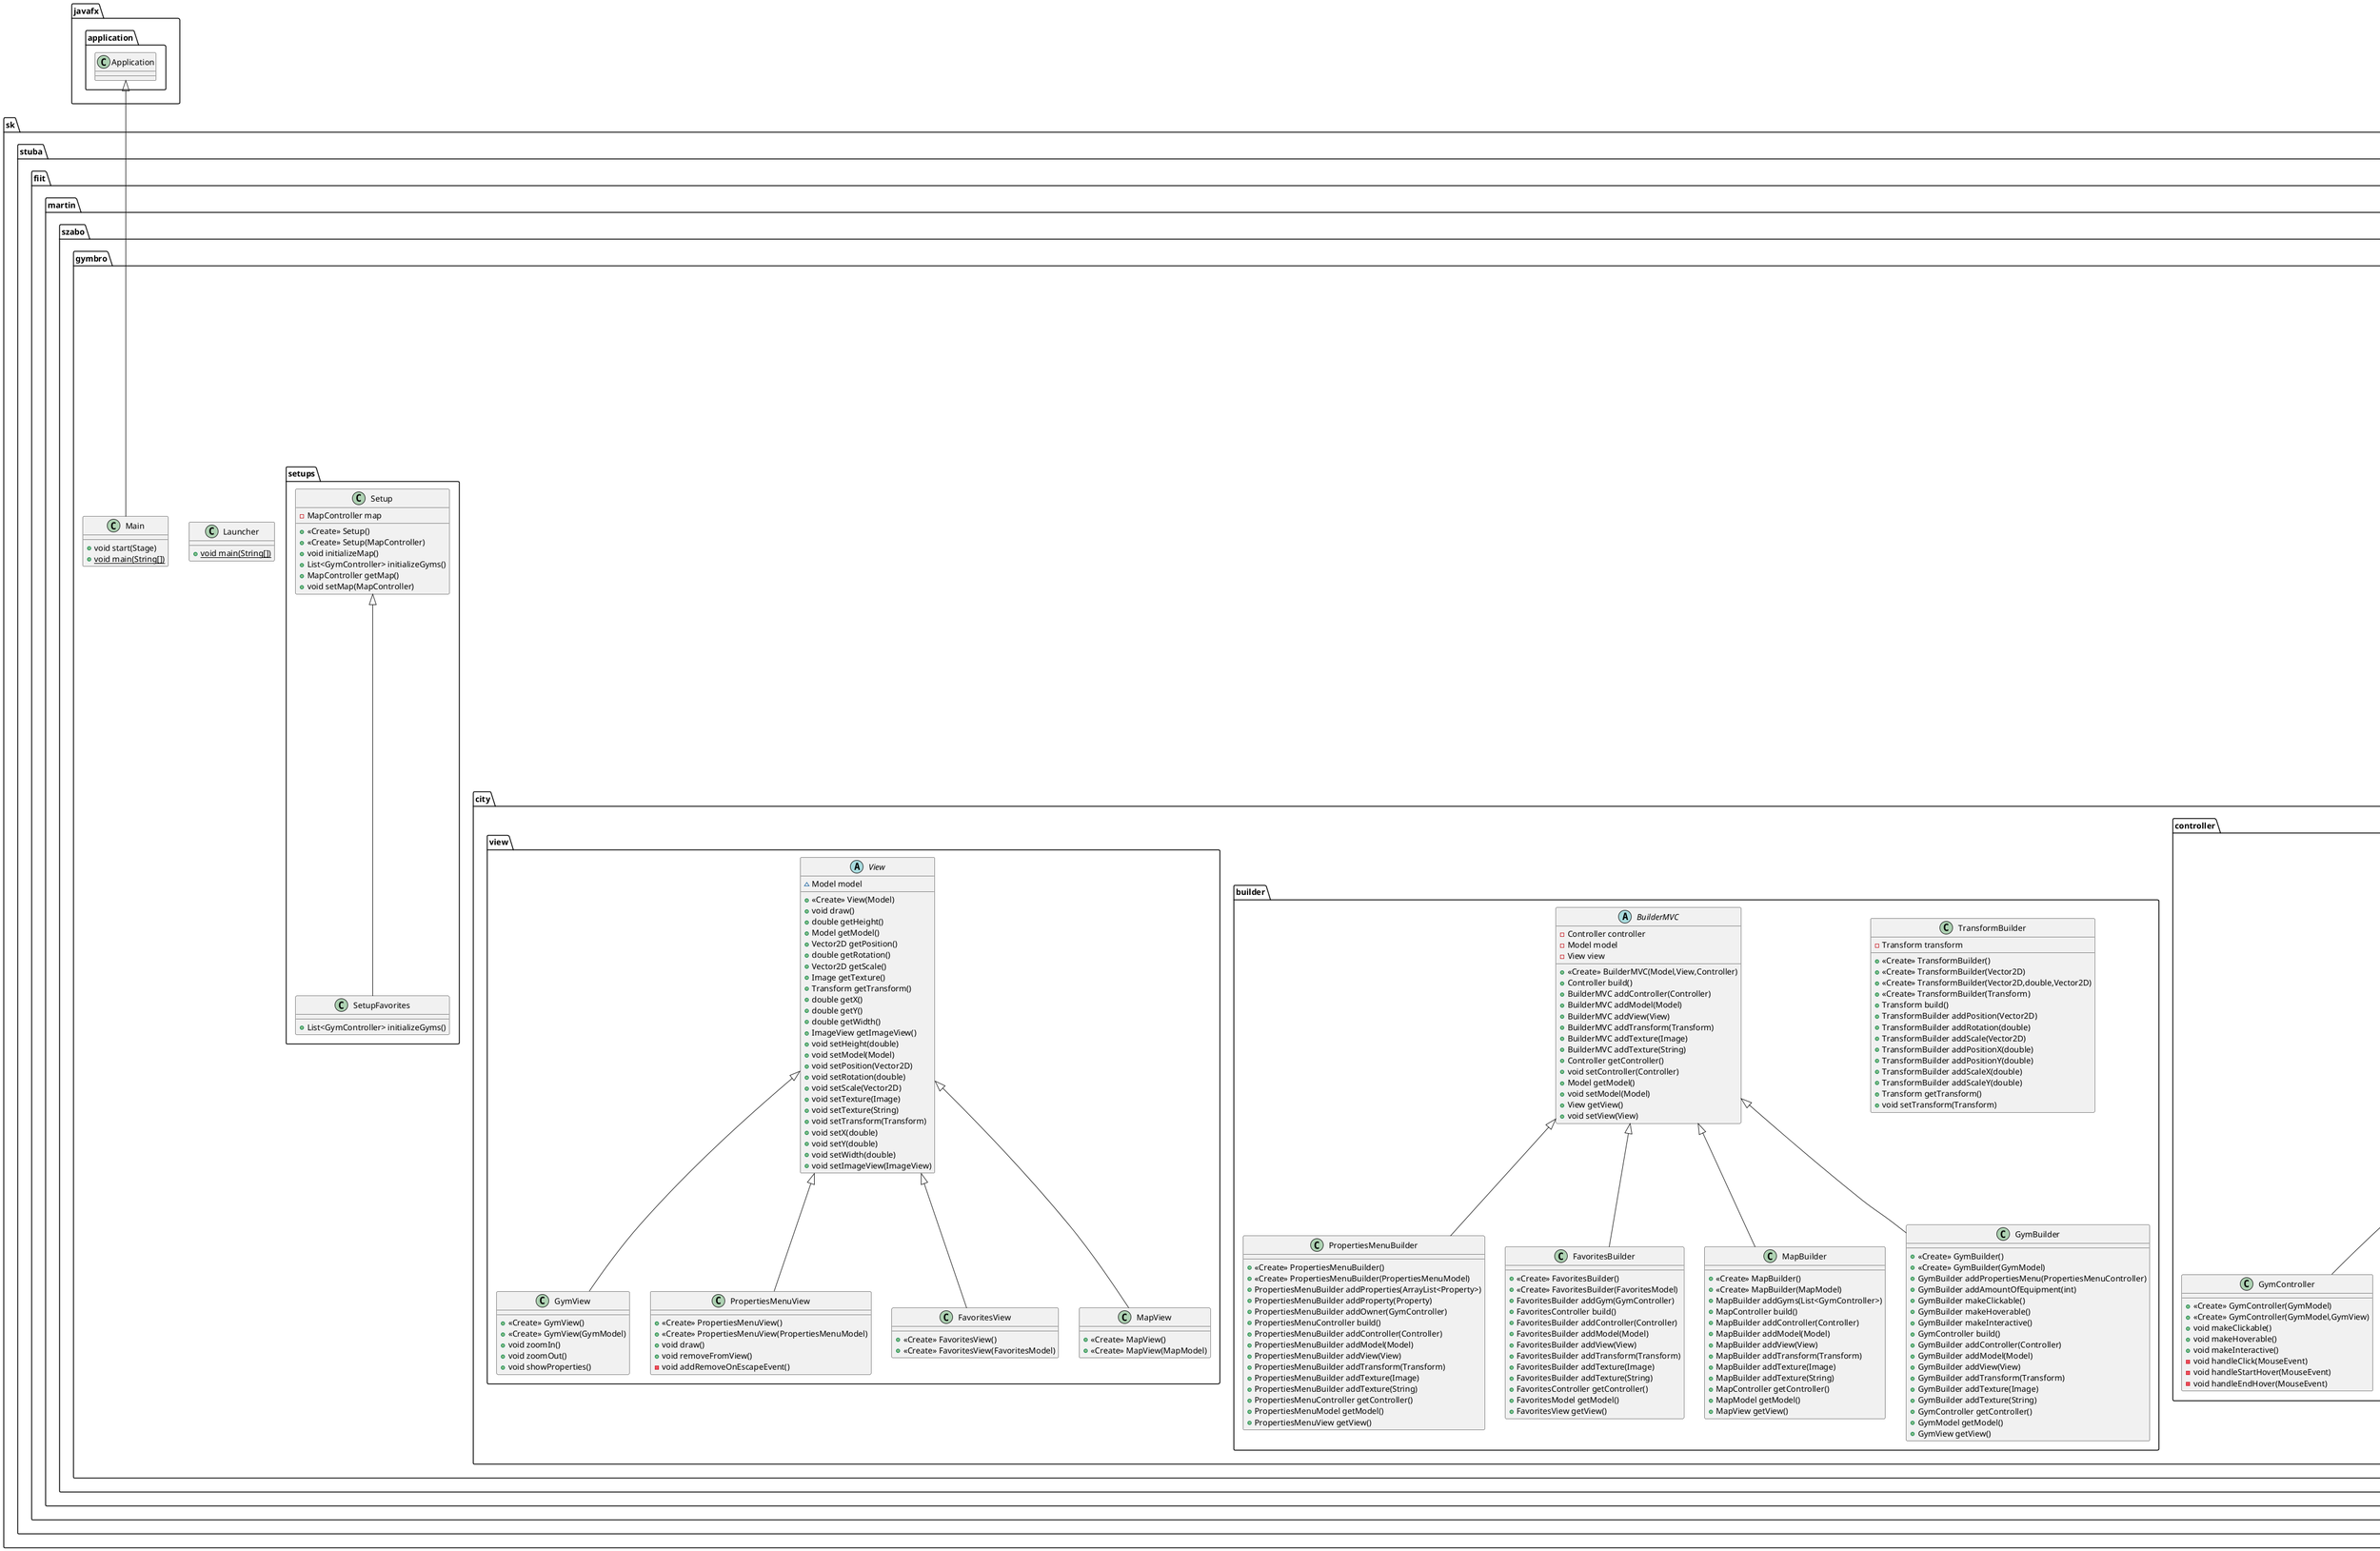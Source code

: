 @startuml
class sk.stuba.fiit.martin.szabo.gymbro.window.Window {
- {static} Window instance
- SceneManager sceneManager
- SceneEventManager eventManager
- Transform transform
- Setup windowSetup
- GymController focusedGym
- <<Create>> Window()
+ void start(Stage)
- void setupBackToMainMenuEvent()
+ void handleBackToMainMenu()
+ void handleFavorites()
+ boolean isFocusedGymFavorite()
+ void handleQuit()
+ Node lookup(String)
+ GymController getFocusedGym()
+ void setFocusedGym(GymController)
+ SceneEventManager getEventManager()
+ {static} Window getInstance()
+ Stage getStage()
+ Scene getScene()
+ SceneManager getSceneManager()
+ Transform getTransform()
+ Vector2D getPosition()
+ double getRotation()
+ Vector2D getScale()
+ double getX()
+ double getY()
+ double getWidth()
+ double getHeight()
+ Setup getWindowSetup()
+ void setEventManager(SceneEventManager)
+ void setSceneManager(SceneManager)
+ void setTransform(Transform)
+ void setPosition(Vector2D)
+ void setRotation(double)
+ void setScale(Vector2D)
+ void setX(double)
+ void setY(double)
+ void setWidth(double)
+ void setHeight(double)
+ void setWindowSetup(Setup)
}
class sk.stuba.fiit.martin.szabo.gymbro.managers.event.EventEntry {
- EventType<T> event
- EventHandler<? super T> handler
+ <<Create>> EventEntry(EventType<T>,EventHandler<? super T>)
+ EventType<T> getEvent()
+ void setEvent(EventType<T>)
+ EventHandler<? super T> getHandler()
+ void setHandler(EventHandler<? super T>)
}
class sk.stuba.fiit.martin.szabo.gymbro.window.fxml.PropertiesMenuFxmlController {
# void back()
+ void handleFavorites(ActionEvent)
+ {static} void initializeFavoritesButtonState(Button)
}
interface sk.stuba.fiit.martin.szabo.gymbro.file.Serialization {
~ String addStringProperty(String,String,int,boolean,boolean)
~ String addIntProperty(String,int,int,boolean,boolean)
~ String addFloatProperty(String,float,int,boolean,boolean)
~ String addDoubleProperty(String,double,int,boolean,boolean)
~ String addBooleanProperty(String,boolean,int,boolean,boolean)
~ String beginObjectProperty(String,int)
~ String endObjectProperty(int)
~ String addTabs(int)
~ String addEnding(boolean,boolean)
~ String serialize(int)
}
class sk.stuba.fiit.martin.szabo.gymbro.city.factory.GymFactory {
+ <<Create>> GymFactory()
+ GymController createLifeGymGym(Places)
+ GymController createFitinnGym(Places)
}
class sk.stuba.fiit.martin.szabo.gymbro.utils.Property {
- String name
- Object value
+ <<Create>> Property()
+ <<Create>> Property(String,Object)
+ String getName()
+ void setName(String)
+ Object getValue()
+ void setValue(Object)
+ String serialize(int)
+ {static} Property deserialize()
+ String toString()
}
abstract class sk.stuba.fiit.martin.szabo.gymbro.city.model.Model {
~ ImageView imageView
~ Transform transform
~ Image texture
# <<Create>> Model()
# <<Create>> Model(Transform,Image)
# <<Create>> Model(Transform,String)
+ double getHeight()
+ ImageView getImageView()
+ Vector2D getPosition()
+ double getRotation()
+ Vector2D getScale()
+ Image getTexture()
+ Transform getTransform()
+ double getX()
+ double getY()
+ double getWidth()
+ void setHeight(double)
+ void setImageView(ImageView)
+ void setPosition(Vector2D)
+ void setRotation(double)
+ void setScale(Vector2D)
+ void setTexture(Image)
+ void setTexture(String)
+ void setTransform(Transform)
+ void setX(double)
+ void setY(double)
+ void setWidth(double)
}
class sk.stuba.fiit.martin.szabo.gymbro.window.fxml.FavoritesMenuFxmlController {
+ void favoritesMap()
+ void showMenu()
+ void backToMainMenu()
+ void saveFavorites()
}
class sk.stuba.fiit.martin.szabo.gymbro.city.controller.GymController {
+ <<Create>> GymController(GymModel)
+ <<Create>> GymController(GymModel,GymView)
+ void makeClickable()
+ void makeHoverable()
+ void makeInteractive()
- void handleClick(MouseEvent)
- void handleStartHover(MouseEvent)
- void handleEndHover(MouseEvent)
}
class sk.stuba.fiit.martin.szabo.gymbro.city.builder.PropertiesMenuBuilder {
+ <<Create>> PropertiesMenuBuilder()
+ <<Create>> PropertiesMenuBuilder(PropertiesMenuModel)
+ PropertiesMenuBuilder addProperties(ArrayList<Property>)
+ PropertiesMenuBuilder addProperty(Property)
+ PropertiesMenuBuilder addOwner(GymController)
+ PropertiesMenuController build()
+ PropertiesMenuBuilder addController(Controller)
+ PropertiesMenuBuilder addModel(Model)
+ PropertiesMenuBuilder addView(View)
+ PropertiesMenuBuilder addTransform(Transform)
+ PropertiesMenuBuilder addTexture(Image)
+ PropertiesMenuBuilder addTexture(String)
+ PropertiesMenuController getController()
+ PropertiesMenuModel getModel()
+ PropertiesMenuView getView()
}
class sk.stuba.fiit.martin.szabo.gymbro.file.Parser {
- {static} int offset
- {static} int line
- {static} byte[] bytes
- <<Create>> Parser()
+ {static} byte[] getBytes()
+ {static} void openFile(String)
+ {static} byte[] readAllBytes(InputStream)
+ {static} void skipWhitespace()
+ {static} char peek()
+ {static} char advance()
+ {static} void consume(char)
+ {static} boolean atEnd()
+ {static} int parseInt()
+ {static} double parseDouble()
+ {static} float parseFloat()
+ {static} String parseString()
+ {static} boolean parseBoolean()
- {static} boolean isDigit(char)
+ {static} void consumeBeginObjectProperty(String)
+ {static} void consumeEndObjectProperty()
+ {static} String consumeStringProperty(String)
+ {static} int consumeIntProperty(String)
+ {static} double consumeDoubleProperty(String)
+ {static} float consumeFloatProperty(String)
+ {static} boolean consumeBooleanProperty(String)
- {static} void consumeProperty(String)
- {static} void checkString(String)
- {static} void consumeBoolean(boolean)
+ {static} FavoritesController parseFavorites()
+ {static} GymController parseGymModel()
+ {static} Property parseProperty()
- {static} Object findPlace(String)
}
class sk.stuba.fiit.martin.szabo.gymbro.city.view.GymView {
+ <<Create>> GymView()
+ <<Create>> GymView(GymModel)
+ void zoomIn()
+ void zoomOut()
+ void showProperties()
}
class sk.stuba.fiit.martin.szabo.gymbro.city.builder.FavoritesBuilder {
+ <<Create>> FavoritesBuilder()
+ <<Create>> FavoritesBuilder(FavoritesModel)
+ FavoritesBuilder addGym(GymController)
+ FavoritesController build()
+ FavoritesBuilder addController(Controller)
+ FavoritesBuilder addModel(Model)
+ FavoritesBuilder addView(View)
+ FavoritesBuilder addTransform(Transform)
+ FavoritesBuilder addTexture(Image)
+ FavoritesBuilder addTexture(String)
+ FavoritesController getController()
+ FavoritesModel getModel()
+ FavoritesView getView()
}
class sk.stuba.fiit.martin.szabo.gymbro.city.view.PropertiesMenuView {
+ <<Create>> PropertiesMenuView()
+ <<Create>> PropertiesMenuView(PropertiesMenuModel)
+ void draw()
+ void removeFromView()
- void addRemoveOnEscapeEvent()
}
class sk.stuba.fiit.martin.szabo.gymbro.handlers.FavoritesHandler {
- {static} FavoritesController favorites
- <<Create>> FavoritesHandler()
+ {static} FavoritesController initalizeFavorites()
+ {static} FavoritesController getFavorites()
+ {static} void setFavorites(FavoritesController)
+ {static} void save(String)
+ {static} void load()
}
class sk.stuba.fiit.martin.szabo.gymbro.setups.Setup {
- MapController map
+ <<Create>> Setup()
+ <<Create>> Setup(MapController)
+ void initializeMap()
+ List<GymController> initializeGyms()
+ MapController getMap()
+ void setMap(MapController)
}
class sk.stuba.fiit.martin.szabo.gymbro.window.fxml.MapFxmlController {
+ <<Create>> MapFxmlController()
+ void run(Setup)
+ void initializeScene()
- void initializeSetup(Setup)
+ void showMap()
+ void showFavoritesMap()
+ void back()
}
class sk.stuba.fiit.martin.szabo.gymbro.window.fxml.MainMenuFxmlController {
# void startMap()
# void goToFavoritesMenu()
+ void quit()
}
class sk.stuba.fiit.martin.szabo.gymbro.city.builder.TransformBuilder {
- Transform transform
+ <<Create>> TransformBuilder()
+ <<Create>> TransformBuilder(Vector2D)
+ <<Create>> TransformBuilder(Vector2D,double,Vector2D)
+ <<Create>> TransformBuilder(Transform)
+ Transform build()
+ TransformBuilder addPosition(Vector2D)
+ TransformBuilder addRotation(double)
+ TransformBuilder addScale(Vector2D)
+ TransformBuilder addPositionX(double)
+ TransformBuilder addPositionY(double)
+ TransformBuilder addScaleX(double)
+ TransformBuilder addScaleY(double)
+ Transform getTransform()
+ void setTransform(Transform)
}
class sk.stuba.fiit.martin.szabo.gymbro.city.model.FavoritesModel {
- ArrayList<GymController> favorites
+ <<Create>> FavoritesModel()
+ <<Create>> FavoritesModel(Transform,Image)
+ <<Create>> FavoritesModel(Transform,String)
+ <<Create>> FavoritesModel(Transform,Image,ArrayList<GymController>)
+ <<Create>> FavoritesModel(Transform,String,ArrayList<GymController>)
+ String serialize(int)
+ {static} FavoritesModel deserialize()
+ ArrayList<GymController> getFavorites()
+ void setFavorites(ArrayList<GymController>)
}
class sk.stuba.fiit.martin.szabo.gymbro.Launcher {
+ {static} void main(String[])
}
class sk.stuba.fiit.martin.szabo.gymbro.managers.event.SceneEventManager {
- EventManager<? extends KeyEvent> keyEventManager
- EventManager<? extends MouseEvent> mouseEventManager
- Scene owner
+ <<Create>> SceneEventManager(Scene)
+ EventManager<? extends KeyEvent> getKeys()
+ void setKeys(EventManager<? extends KeyEvent>)
+ EventManager<? extends MouseEvent> getMouse()
+ void setMouse(EventManager<? extends MouseEvent>)
+ Scene getOwner()
+ void setOwner(Scene)
}
abstract class sk.stuba.fiit.martin.szabo.gymbro.city.controller.Controller {
- Model model
- View view
# <<Create>> Controller(Model,View)
+ void draw()
+ double getHeight()
+ ImageView getImageView()
+ Model getModel()
+ Vector2D getPosition()
+ double getRotation()
+ Vector2D getScale()
+ Image getTexture()
+ Transform getTransform()
+ View getView()
+ double getX()
+ double getY()
+ double getWidth()
+ void setHeight(double)
+ void setImageView(ImageView)
+ void setModel(Model)
+ void setPosition(Vector2D)
+ void setRotation(double)
+ void setScale(Vector2D)
+ void setTexture(Image)
+ void setTexture(String)
+ void setTransform(Transform)
+ void setView(View)
+ void setX(double)
+ void setY(double)
+ void setWidth(double)
}
class sk.stuba.fiit.martin.szabo.gymbro.utils.Transform {
- Vector2D position
- double rotation
- Vector2D scale
+ <<Create>> Transform(Vector2D)
+ <<Create>> Transform()
+ <<Create>> Transform(Vector2D,double,Vector2D)
+ Transform copy()
+ String toString()
+ Vector2D getPosition()
+ void setPosition(Vector2D)
+ double getRotation()
+ void setRotation(double)
+ Vector2D getScale()
+ void setScale(Vector2D)
+ String serialize(int)
+ {static} Transform deserialize()
}
class sk.stuba.fiit.martin.szabo.gymbro.utils.Vector2D {
- double x
- double y
+ <<Create>> Vector2D(double,double)
+ <<Create>> Vector2D()
+ Vector2D add(Vector2D)
+ Vector2D subtract(Vector2D)
+ Vector2D multiply(Vector2D)
+ Vector2D divide(Vector2D)
+ Vector2D copy()
+ double getX()
+ void setX(double)
+ double getY()
+ void setY(double)
+ String serialize(int)
+ {static} Vector2D deserialize()
+ boolean equals(Object)
+ int hashCode()
}
class sk.stuba.fiit.martin.szabo.gymbro.managers.scene.SceneManager {
- HashMap<String,Pane> paneMap
- Scene scene
- Stage stage
+ <<Create>> SceneManager(Scene)
+ void addPane(String,Pane)
+ void removePane(String)
+ void activate(String)
+ Parent getActive()
+ String getActiveName()
+ {static} Pane loadFxml(String)
+ Scene getScene()
+ HashMap<String,Pane> getPaneMap()
+ Stage getStage()
+ void setStage(Stage)
}
abstract class sk.stuba.fiit.martin.szabo.gymbro.city.view.View {
~ Model model
+ <<Create>> View(Model)
+ void draw()
+ double getHeight()
+ Model getModel()
+ Vector2D getPosition()
+ double getRotation()
+ Vector2D getScale()
+ Image getTexture()
+ Transform getTransform()
+ double getX()
+ double getY()
+ double getWidth()
+ ImageView getImageView()
+ void setHeight(double)
+ void setModel(Model)
+ void setPosition(Vector2D)
+ void setRotation(double)
+ void setScale(Vector2D)
+ void setTexture(Image)
+ void setTexture(String)
+ void setTransform(Transform)
+ void setX(double)
+ void setY(double)
+ void setWidth(double)
+ void setImageView(ImageView)
}
class sk.stuba.fiit.martin.szabo.gymbro.city.model.PropertiesMenuModel {
- ArrayList<Property> properties
- GymController owner
+ <<Create>> PropertiesMenuModel()
+ <<Create>> PropertiesMenuModel(ArrayList<Property>,Transform,Image,GymController)
+ <<Create>> PropertiesMenuModel(ArrayList<Property>,Transform,String,GymController)
+ String serialize(int)
+ {static} PropertiesMenuModel deserialize()
+ ArrayList<Property> getProperties()
+ void setProperties(ArrayList<Property>)
+ GymController getOwner()
+ void setOwner(GymController)
+ boolean equals(Object)
+ int hashCode()
}
class sk.stuba.fiit.martin.szabo.gymbro.handlers.ImageViewHandler {
- ImageView view
+ <<Create>> ImageViewHandler()
+ ImageView initialize(Image,Transform)
+ ImageView getView()
+ void setView(ImageView)
}
class sk.stuba.fiit.martin.szabo.gymbro.managers.event.EventManager {
- Scene owner
- HashMap<String,EventEntry<T>> handlers
+ <<Create>> EventManager(Scene)
+ void addEvent(String,EventType<? super T>,EventHandler<? super T>)
- void removeEventEntry(EventEntry<T>)
+ void removeEvent(String)
+ void removeEvent(EventHandler<? super T>)
+ Map<String,EventEntry<T>> getHandlers()
+ Scene getOwner()
}
class sk.stuba.fiit.martin.szabo.gymbro.city.controller.FavoritesController {
+ <<Create>> FavoritesController(FavoritesModel)
+ <<Create>> FavoritesController(FavoritesModel,FavoritesView)
+ GymController findGym(GymController)
}
class sk.stuba.fiit.martin.szabo.gymbro.utils.Constants {
+ {static} int SCREEN_WIDTH
+ {static} int SCREEN_HEIGHT
+ {static} String SCREEN_TITLE
+ {static} boolean SCREEN_RESIZABLE
+ {static} double LABLE_LAYOUT_X
+ {static} double LABLE_LAYOUT_Y
+ {static} String LABLE_FONT_TYPE
+ {static} double LABLE_FONT_SIZE
+ {static} String ID_GYM_MENU_PANE
+ {static} String ID_MAP_PANE
+ {static} String ID_MAIN_MENU_PANE
+ {static} String ID_PROPERTY_REMOVE_ON_ESCAPE_EVENT
+ {static} String ID_BACK_TO_MAIN_MENU_EVENT
+ {static} String ID_FAVORITES_MENU_PANE
+ {static} double MOUSE_OFFSET_X
+ {static} double MOUSE_OFFSET_Y
+ {static} int BUTTON_OFFSET_X
+ {static} int BUTTON_OFFSET_Y
+ {static} int BUTTON_SPACING_HZ
+ {static} int BUTTON_SPACING_VT
+ {static} int BUTTON_HEIGHT
+ {static} int BUTTON_WIDTH
+ {static} int TAB_WIDTH
+ {static} int TAB_HEIGHT
+ {static} int TAB_OFFSET_X
+ {static} int TAB_OFFSET_Y
+ {static} int TAB_HORIZONTAL_SPACING
- <<Create>> Constants()
}
enum sk.stuba.fiit.martin.szabo.gymbro.utils.Places {
+  DUBRAVKA
+  LAMAC
+  DEVIN
+  KARLOVA_VES
+  DEVINSKA_NOVA_VES
+  ZAHORSKA_BYSTRICA
+  STARE_MESTO
+  NOVE_MESTO
+  RACA
+  VAJNORY
+  PETRZALKA
+  RUZINOV
+  VRAKUNA
+  PODUNAJSKE_BISKUPICE
+  JAROVCE
+  RUSOVCE
+  CUNOVO
- String label
- Vector2D position
~ <<Create>> Places(String,Vector2D)
+ String getLabel()
+ Vector2D getPosition()
+ String toString()
}
class sk.stuba.fiit.martin.szabo.gymbro.Main {
+ void start(Stage)
+ {static} void main(String[])
}
abstract class sk.stuba.fiit.martin.szabo.gymbro.city.builder.BuilderMVC {
- Controller controller
- Model model
- View view
+ <<Create>> BuilderMVC(Model,View,Controller)
+ Controller build()
+ BuilderMVC addController(Controller)
+ BuilderMVC addModel(Model)
+ BuilderMVC addView(View)
+ BuilderMVC addTransform(Transform)
+ BuilderMVC addTexture(Image)
+ BuilderMVC addTexture(String)
+ Controller getController()
+ void setController(Controller)
+ Model getModel()
+ void setModel(Model)
+ View getView()
+ void setView(View)
}
class sk.stuba.fiit.martin.szabo.gymbro.city.builder.MapBuilder {
+ <<Create>> MapBuilder()
+ <<Create>> MapBuilder(MapModel)
+ MapBuilder addGyms(List<GymController>)
+ MapController build()
+ MapBuilder addController(Controller)
+ MapBuilder addModel(Model)
+ MapBuilder addView(View)
+ MapBuilder addTransform(Transform)
+ MapBuilder addTexture(Image)
+ MapBuilder addTexture(String)
+ MapController getController()
+ MapModel getModel()
+ MapView getView()
}
class sk.stuba.fiit.martin.szabo.gymbro.city.model.GymModel {
- int amountOfEquipment
- PropertiesMenuController propertiesMenu
+ <<Create>> GymModel()
+ <<Create>> GymModel(Transform,int,Image)
+ <<Create>> GymModel(Transform,int,String)
+ String serialize(int)
+ {static} Property deserialize()
+ int getAmountOfEquipment()
+ void setAmountOfEquipment(int)
+ PropertiesMenuController getPropertiesMenu()
+ void setPropertiesMenu(PropertiesMenuController)
+ boolean equals(Object)
+ int hashCode()
}
class sk.stuba.fiit.martin.szabo.gymbro.city.controller.MapController {
+ <<Create>> MapController(MapModel,MapView)
+ void draw()
+ void calculatePath(GymController,Vector2D)
+ List<GymController> getGyms()
+ void setGyms(List<GymController>)
}
class sk.stuba.fiit.martin.szabo.gymbro.setups.SetupFavorites {
+ List<GymController> initializeGyms()
}
class sk.stuba.fiit.martin.szabo.gymbro.city.view.FavoritesView {
+ <<Create>> FavoritesView()
+ <<Create>> FavoritesView(FavoritesModel)
}
class sk.stuba.fiit.martin.szabo.gymbro.city.builder.GymBuilder {
+ <<Create>> GymBuilder()
+ <<Create>> GymBuilder(GymModel)
+ GymBuilder addPropertiesMenu(PropertiesMenuController)
+ GymBuilder addAmountOfEquipment(int)
+ GymBuilder makeClickable()
+ GymBuilder makeHoverable()
+ GymBuilder makeInteractive()
+ GymController build()
+ GymBuilder addController(Controller)
+ GymBuilder addModel(Model)
+ GymBuilder addView(View)
+ GymBuilder addTransform(Transform)
+ GymBuilder addTexture(Image)
+ GymBuilder addTexture(String)
+ GymController getController()
+ GymModel getModel()
+ GymView getView()
}
class sk.stuba.fiit.martin.szabo.gymbro.city.controller.PropertiesMenuController {
+ <<Create>> PropertiesMenuController(PropertiesMenuModel)
+ <<Create>> PropertiesMenuController(PropertiesMenuModel,PropertiesMenuView)
+ ArrayList<Property> getProperties()
+ void setProperties(ArrayList<Property>)
+ GymController getOwner()
+ void setOwner(GymController)
}
class sk.stuba.fiit.martin.szabo.gymbro.city.model.MapModel {
- ArrayList<GymController> gyms
+ <<Create>> MapModel()
+ <<Create>> MapModel(ArrayList<GymController>,Transform,Image)
+ <<Create>> MapModel(List<GymController>,Transform,String)
+ String serialize(int)
+ {static} Property deserialize()
+ List<GymController> getGyms()
+ void setGyms(ArrayList<GymController>)
}
class sk.stuba.fiit.martin.szabo.gymbro.city.view.MapView {
+ <<Create>> MapView()
+ <<Create>> MapView(MapModel)
}


sk.stuba.fiit.martin.szabo.gymbro.file.Serialization <|.. sk.stuba.fiit.martin.szabo.gymbro.utils.Property
sk.stuba.fiit.martin.szabo.gymbro.file.Serialization <|.. sk.stuba.fiit.martin.szabo.gymbro.city.model.Model
sk.stuba.fiit.martin.szabo.gymbro.city.controller.Controller <|-- sk.stuba.fiit.martin.szabo.gymbro.city.controller.GymController
sk.stuba.fiit.martin.szabo.gymbro.city.builder.BuilderMVC <|-- sk.stuba.fiit.martin.szabo.gymbro.city.builder.PropertiesMenuBuilder
sk.stuba.fiit.martin.szabo.gymbro.city.view.View <|-- sk.stuba.fiit.martin.szabo.gymbro.city.view.GymView
sk.stuba.fiit.martin.szabo.gymbro.city.builder.BuilderMVC <|-- sk.stuba.fiit.martin.szabo.gymbro.city.builder.FavoritesBuilder
sk.stuba.fiit.martin.szabo.gymbro.city.view.View <|-- sk.stuba.fiit.martin.szabo.gymbro.city.view.PropertiesMenuView
sk.stuba.fiit.martin.szabo.gymbro.city.model.Model <|-- sk.stuba.fiit.martin.szabo.gymbro.city.model.FavoritesModel
sk.stuba.fiit.martin.szabo.gymbro.file.Serialization <|.. sk.stuba.fiit.martin.szabo.gymbro.utils.Transform
sk.stuba.fiit.martin.szabo.gymbro.file.Serialization <|.. sk.stuba.fiit.martin.szabo.gymbro.utils.Vector2D
sk.stuba.fiit.martin.szabo.gymbro.city.model.Model <|-- sk.stuba.fiit.martin.szabo.gymbro.city.model.PropertiesMenuModel
sk.stuba.fiit.martin.szabo.gymbro.city.controller.Controller <|-- sk.stuba.fiit.martin.szabo.gymbro.city.controller.FavoritesController
javafx.application.Application <|-- sk.stuba.fiit.martin.szabo.gymbro.Main
sk.stuba.fiit.martin.szabo.gymbro.city.builder.BuilderMVC <|-- sk.stuba.fiit.martin.szabo.gymbro.city.builder.MapBuilder
sk.stuba.fiit.martin.szabo.gymbro.city.model.Model <|-- sk.stuba.fiit.martin.szabo.gymbro.city.model.GymModel
sk.stuba.fiit.martin.szabo.gymbro.city.controller.Controller <|-- sk.stuba.fiit.martin.szabo.gymbro.city.controller.MapController
sk.stuba.fiit.martin.szabo.gymbro.setups.Setup <|-- sk.stuba.fiit.martin.szabo.gymbro.setups.SetupFavorites
sk.stuba.fiit.martin.szabo.gymbro.city.view.View <|-- sk.stuba.fiit.martin.szabo.gymbro.city.view.FavoritesView
sk.stuba.fiit.martin.szabo.gymbro.city.builder.BuilderMVC <|-- sk.stuba.fiit.martin.szabo.gymbro.city.builder.GymBuilder
sk.stuba.fiit.martin.szabo.gymbro.city.controller.Controller <|-- sk.stuba.fiit.martin.szabo.gymbro.city.controller.PropertiesMenuController
sk.stuba.fiit.martin.szabo.gymbro.city.model.Model <|-- sk.stuba.fiit.martin.szabo.gymbro.city.model.MapModel
sk.stuba.fiit.martin.szabo.gymbro.city.view.View <|-- sk.stuba.fiit.martin.szabo.gymbro.city.view.MapView
@enduml